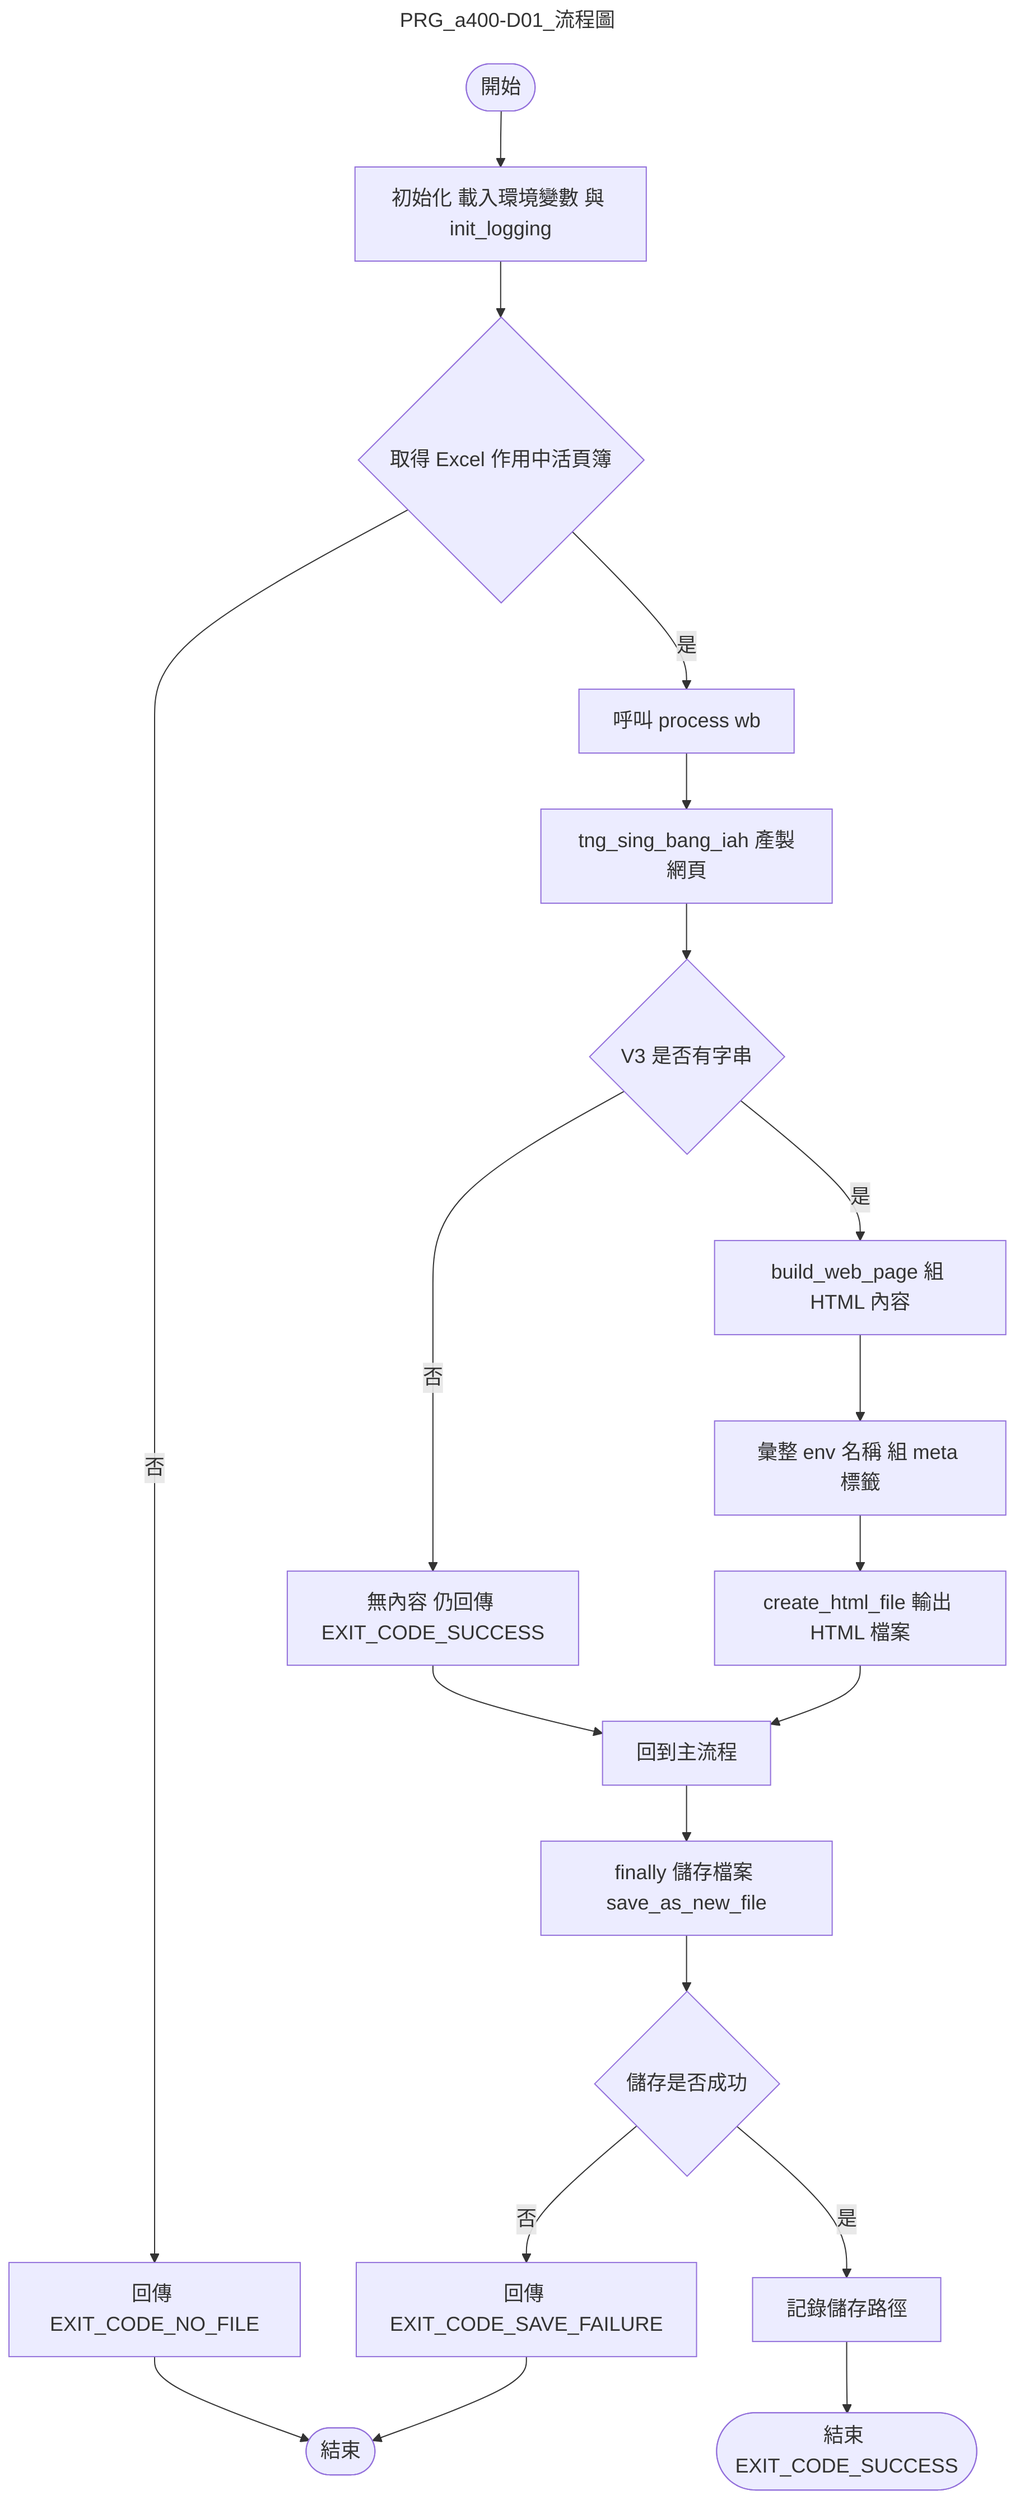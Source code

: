 ---
title: "PRG_a400-D01_流程圖"
---

%%{init: {
  "flowchart": { "useMaxWidth": false },
  "themeVariables": { "fontSize": "18px" }
}}%%

flowchart TD
    A([開始]) --> B[初始化 載入環境變數 與 init_logging]
    B --> C{取得 Excel 作用中活頁簿}
    C -- 否 --> C1[回傳 EXIT_CODE_NO_FILE] --> Z([結束])
    C -- 是 --> D[呼叫 process wb]
    D --> E[tng_sing_bang_iah 產製網頁]
    E --> F{V3 是否有字串}
    F -- 否 --> G[無內容 仍回傳 EXIT_CODE_SUCCESS] --> H[回到主流程]
    F -- 是 --> I[build_web_page 組 HTML 內容]
    I --> J[彙整 env 名稱 組 meta 標籤]
    J --> K[create_html_file 輸出 HTML 檔案]
    K --> H[回到主流程]
    H --> L[finally 儲存檔案 save_as_new_file]
    L --> M{儲存是否成功}
    M -- 否 --> M1[回傳 EXIT_CODE_SAVE_FAILURE] --> Z
    M -- 是 --> N[記錄儲存路徑]
    N --> O([結束 EXIT_CODE_SUCCESS])